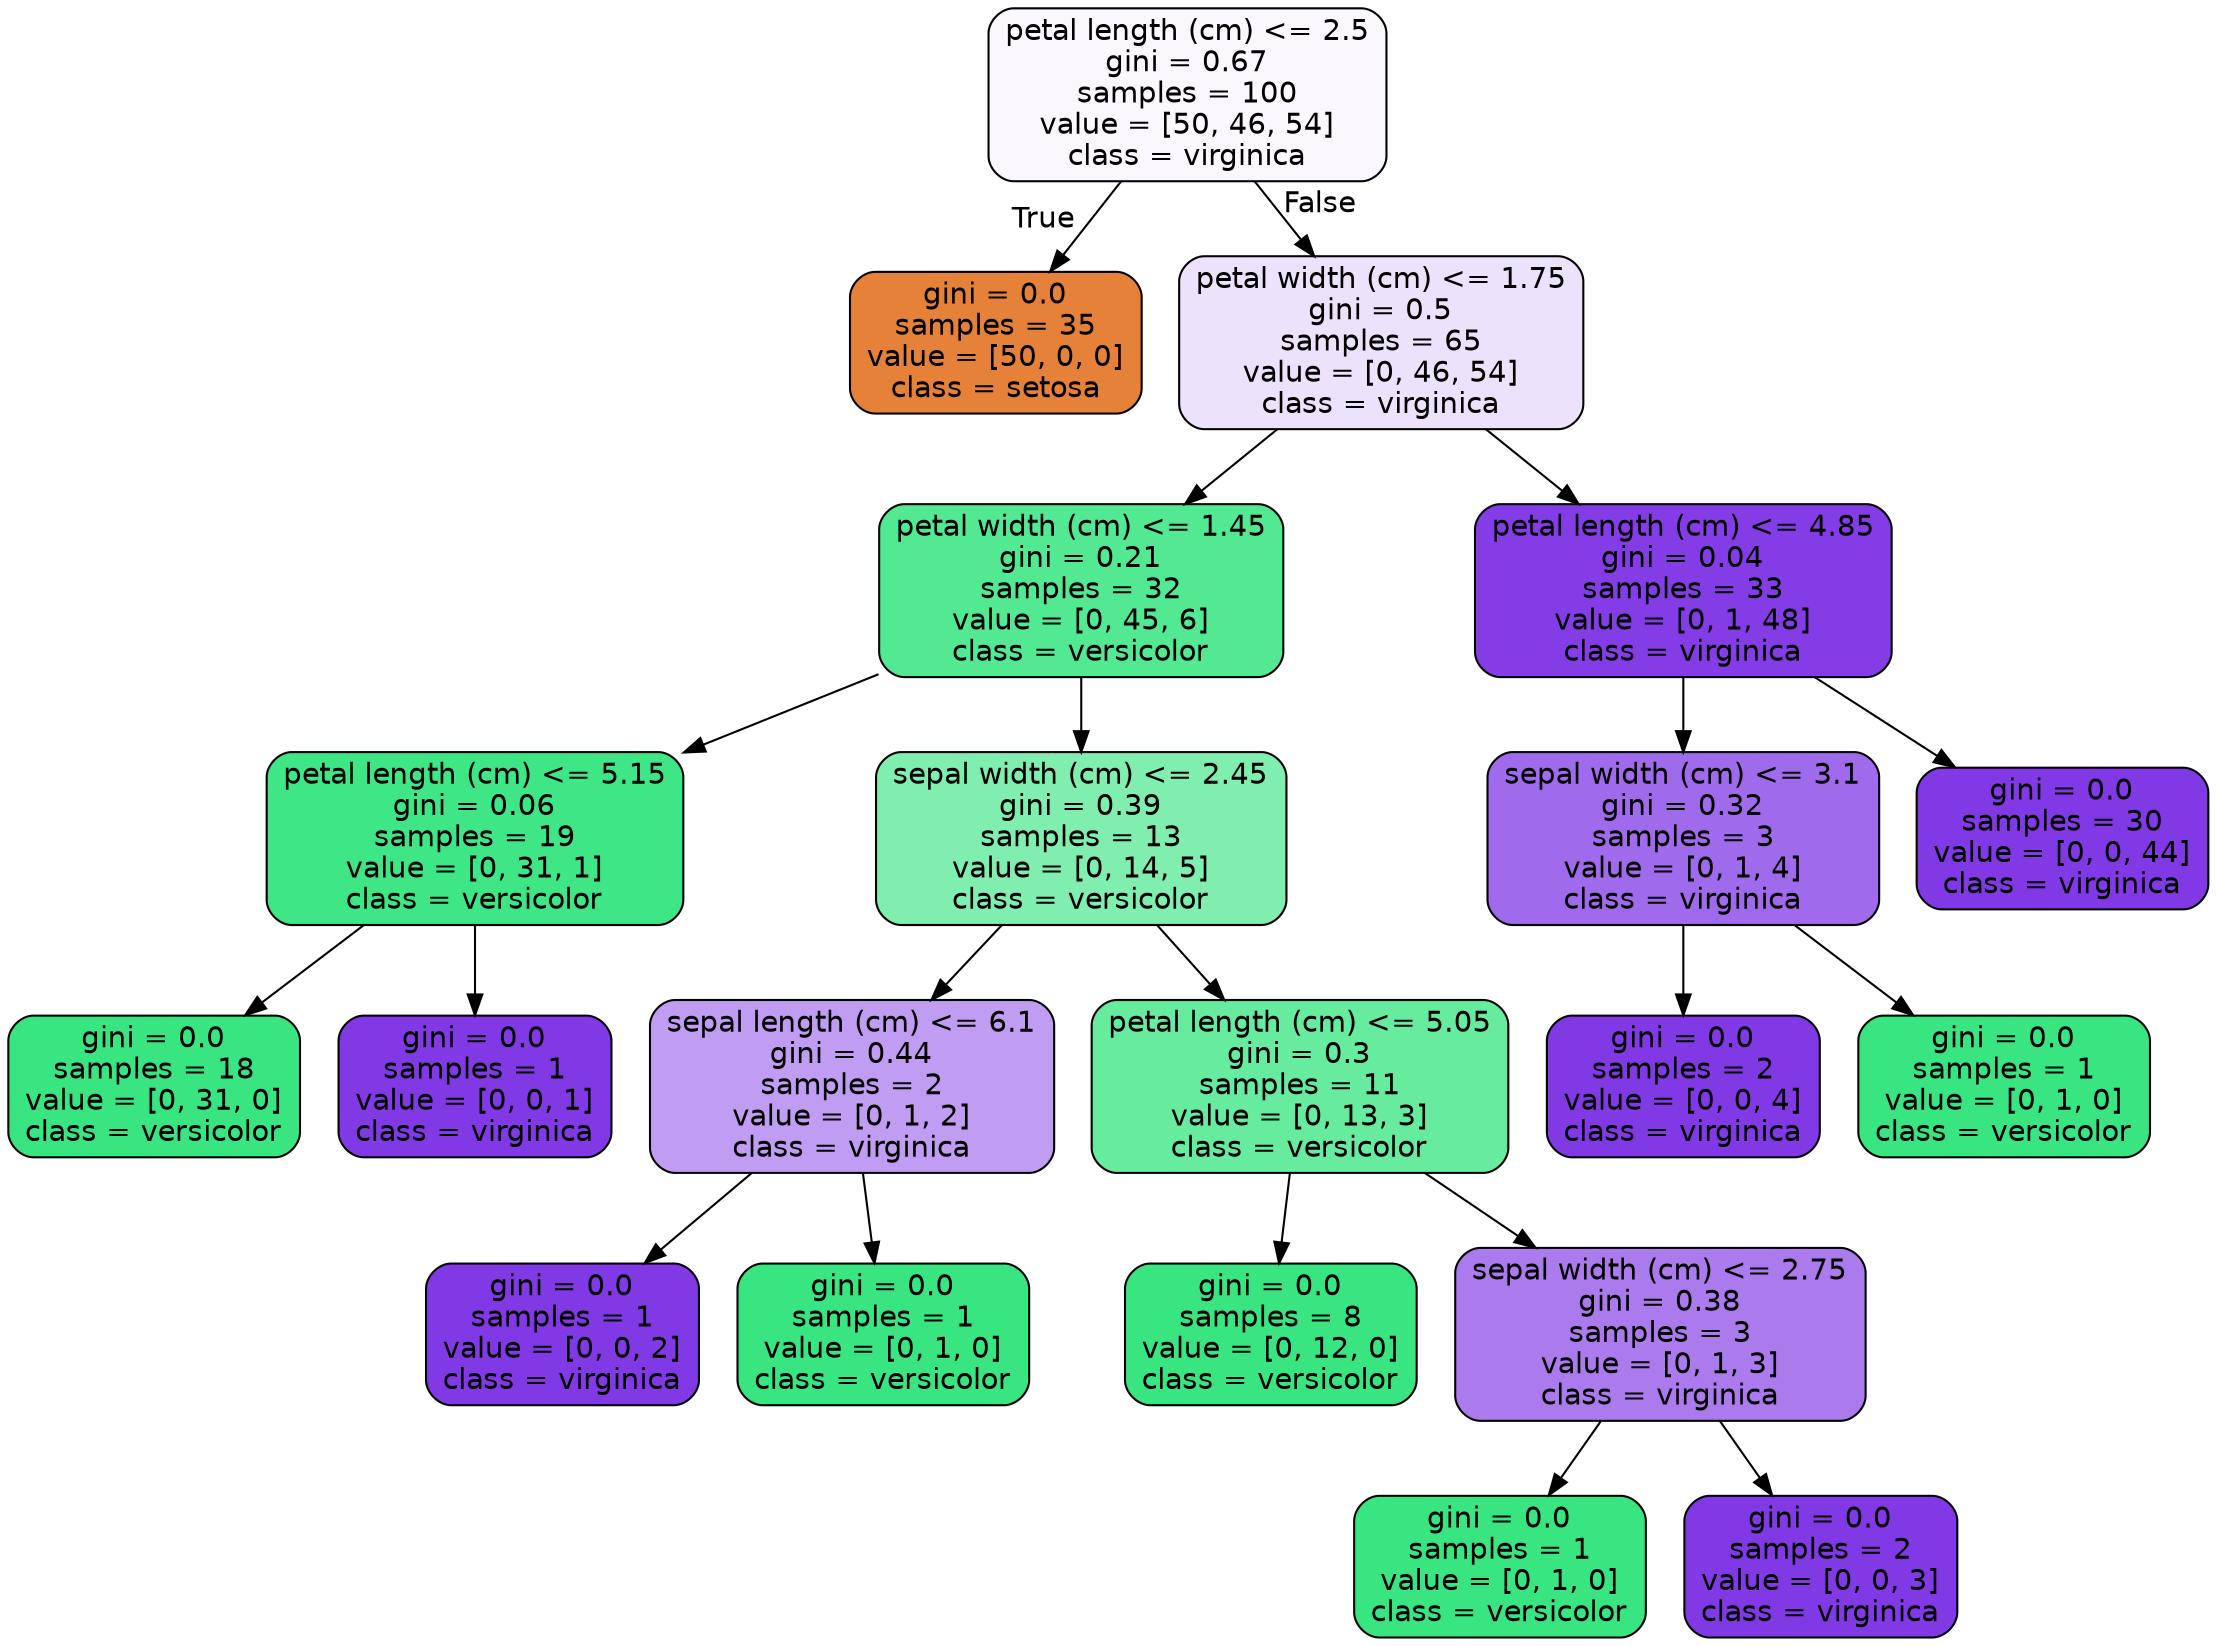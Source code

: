 digraph Tree {
node [shape=box, style="filled, rounded", color="black", fontname=helvetica] ;
edge [fontname=helvetica] ;
0 [label="petal length (cm) <= 2.5\ngini = 0.67\nsamples = 100\nvalue = [50, 46, 54]\nclass = virginica", fillcolor="#faf7fe"] ;
1 [label="gini = 0.0\nsamples = 35\nvalue = [50, 0, 0]\nclass = setosa", fillcolor="#e58139"] ;
0 -> 1 [labeldistance=2.5, labelangle=45, headlabel="True"] ;
2 [label="petal width (cm) <= 1.75\ngini = 0.5\nsamples = 65\nvalue = [0, 46, 54]\nclass = virginica", fillcolor="#ece2fb"] ;
0 -> 2 [labeldistance=2.5, labelangle=-45, headlabel="False"] ;
3 [label="petal width (cm) <= 1.45\ngini = 0.21\nsamples = 32\nvalue = [0, 45, 6]\nclass = versicolor", fillcolor="#53e892"] ;
2 -> 3 ;
4 [label="petal length (cm) <= 5.15\ngini = 0.06\nsamples = 19\nvalue = [0, 31, 1]\nclass = versicolor", fillcolor="#3fe685"] ;
3 -> 4 ;
5 [label="gini = 0.0\nsamples = 18\nvalue = [0, 31, 0]\nclass = versicolor", fillcolor="#39e581"] ;
4 -> 5 ;
6 [label="gini = 0.0\nsamples = 1\nvalue = [0, 0, 1]\nclass = virginica", fillcolor="#8139e5"] ;
4 -> 6 ;
7 [label="sepal width (cm) <= 2.45\ngini = 0.39\nsamples = 13\nvalue = [0, 14, 5]\nclass = versicolor", fillcolor="#80eeae"] ;
3 -> 7 ;
8 [label="sepal length (cm) <= 6.1\ngini = 0.44\nsamples = 2\nvalue = [0, 1, 2]\nclass = virginica", fillcolor="#c09cf2"] ;
7 -> 8 ;
9 [label="gini = 0.0\nsamples = 1\nvalue = [0, 0, 2]\nclass = virginica", fillcolor="#8139e5"] ;
8 -> 9 ;
10 [label="gini = 0.0\nsamples = 1\nvalue = [0, 1, 0]\nclass = versicolor", fillcolor="#39e581"] ;
8 -> 10 ;
11 [label="petal length (cm) <= 5.05\ngini = 0.3\nsamples = 11\nvalue = [0, 13, 3]\nclass = versicolor", fillcolor="#67eb9e"] ;
7 -> 11 ;
12 [label="gini = 0.0\nsamples = 8\nvalue = [0, 12, 0]\nclass = versicolor", fillcolor="#39e581"] ;
11 -> 12 ;
13 [label="sepal width (cm) <= 2.75\ngini = 0.38\nsamples = 3\nvalue = [0, 1, 3]\nclass = virginica", fillcolor="#ab7bee"] ;
11 -> 13 ;
14 [label="gini = 0.0\nsamples = 1\nvalue = [0, 1, 0]\nclass = versicolor", fillcolor="#39e581"] ;
13 -> 14 ;
15 [label="gini = 0.0\nsamples = 2\nvalue = [0, 0, 3]\nclass = virginica", fillcolor="#8139e5"] ;
13 -> 15 ;
16 [label="petal length (cm) <= 4.85\ngini = 0.04\nsamples = 33\nvalue = [0, 1, 48]\nclass = virginica", fillcolor="#843de6"] ;
2 -> 16 ;
17 [label="sepal width (cm) <= 3.1\ngini = 0.32\nsamples = 3\nvalue = [0, 1, 4]\nclass = virginica", fillcolor="#a06aec"] ;
16 -> 17 ;
18 [label="gini = 0.0\nsamples = 2\nvalue = [0, 0, 4]\nclass = virginica", fillcolor="#8139e5"] ;
17 -> 18 ;
19 [label="gini = 0.0\nsamples = 1\nvalue = [0, 1, 0]\nclass = versicolor", fillcolor="#39e581"] ;
17 -> 19 ;
20 [label="gini = 0.0\nsamples = 30\nvalue = [0, 0, 44]\nclass = virginica", fillcolor="#8139e5"] ;
16 -> 20 ;
}